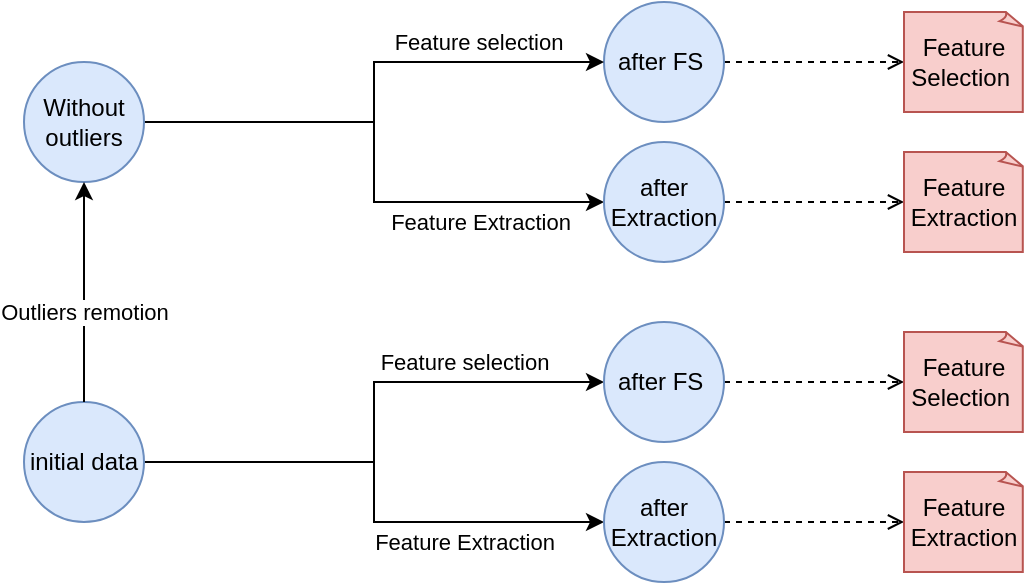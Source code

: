 <mxfile version="13.10.4" type="github"><diagram id="C1PJuX5tCt2vGxhJqiDe" name="Page-1"><mxGraphModel dx="946" dy="645" grid="1" gridSize="10" guides="1" tooltips="1" connect="1" arrows="1" fold="1" page="1" pageScale="1" pageWidth="827" pageHeight="1169" math="0" shadow="0"><root><mxCell id="0"/><mxCell id="1" parent="0"/><mxCell id="jE_7edmESBOcZlCv-IzX-11" style="edgeStyle=orthogonalEdgeStyle;rounded=0;orthogonalLoop=1;jettySize=auto;html=1;" edge="1" parent="1" source="CkfNhNpMdFxF0ozeZBZx-1" target="jE_7edmESBOcZlCv-IzX-4"><mxGeometry relative="1" as="geometry"/></mxCell><mxCell id="jE_7edmESBOcZlCv-IzX-12" style="edgeStyle=orthogonalEdgeStyle;rounded=0;orthogonalLoop=1;jettySize=auto;html=1;entryX=0;entryY=0.5;entryDx=0;entryDy=0;" edge="1" parent="1" source="CkfNhNpMdFxF0ozeZBZx-1" target="jE_7edmESBOcZlCv-IzX-7"><mxGeometry relative="1" as="geometry"/></mxCell><mxCell id="CkfNhNpMdFxF0ozeZBZx-1" value="initial data" style="ellipse;whiteSpace=wrap;html=1;aspect=fixed;fillColor=#dae8fc;strokeColor=#6c8ebf;" parent="1" vertex="1"><mxGeometry x="120" y="260" width="60" height="60" as="geometry"/></mxCell><mxCell id="CkfNhNpMdFxF0ozeZBZx-13" style="edgeStyle=orthogonalEdgeStyle;rounded=0;orthogonalLoop=1;jettySize=auto;html=1;dashed=1;endArrow=open;endFill=0;entryX=0;entryY=0.5;entryDx=0;entryDy=0;entryPerimeter=0;" parent="1" source="CkfNhNpMdFxF0ozeZBZx-14" target="CkfNhNpMdFxF0ozeZBZx-17" edge="1"><mxGeometry relative="1" as="geometry"><mxPoint x="540" y="90" as="targetPoint"/></mxGeometry></mxCell><mxCell id="CkfNhNpMdFxF0ozeZBZx-14" value="after FS&amp;nbsp;" style="ellipse;whiteSpace=wrap;html=1;aspect=fixed;fillColor=#dae8fc;strokeColor=#6c8ebf;" parent="1" vertex="1"><mxGeometry x="410" y="60" width="60" height="60" as="geometry"/></mxCell><mxCell id="CkfNhNpMdFxF0ozeZBZx-17" value="Feature Selection&amp;nbsp;" style="whiteSpace=wrap;html=1;shape=mxgraph.basic.document;fillColor=#f8cecc;strokeColor=#b85450;" parent="1" vertex="1"><mxGeometry x="560" y="65" width="60" height="50" as="geometry"/></mxCell><mxCell id="jE_7edmESBOcZlCv-IzX-9" style="edgeStyle=orthogonalEdgeStyle;rounded=0;orthogonalLoop=1;jettySize=auto;html=1;entryX=0;entryY=0.5;entryDx=0;entryDy=0;" edge="1" parent="1" source="CkfNhNpMdFxF0ozeZBZx-18" target="CkfNhNpMdFxF0ozeZBZx-14"><mxGeometry relative="1" as="geometry"/></mxCell><mxCell id="jE_7edmESBOcZlCv-IzX-13" value="Feature selection" style="edgeLabel;html=1;align=center;verticalAlign=middle;resizable=0;points=[];" vertex="1" connectable="0" parent="jE_7edmESBOcZlCv-IzX-9"><mxGeometry x="0.312" y="2" relative="1" as="geometry"><mxPoint x="26" y="-8" as="offset"/></mxGeometry></mxCell><mxCell id="jE_7edmESBOcZlCv-IzX-10" style="edgeStyle=orthogonalEdgeStyle;rounded=0;orthogonalLoop=1;jettySize=auto;html=1;entryX=0;entryY=0.5;entryDx=0;entryDy=0;" edge="1" parent="1" source="CkfNhNpMdFxF0ozeZBZx-18" target="CkfNhNpMdFxF0ozeZBZx-30"><mxGeometry relative="1" as="geometry"/></mxCell><mxCell id="jE_7edmESBOcZlCv-IzX-14" value="Feature Extraction" style="edgeLabel;html=1;align=center;verticalAlign=middle;resizable=0;points=[];" vertex="1" connectable="0" parent="jE_7edmESBOcZlCv-IzX-10"><mxGeometry x="0.646" y="-2" relative="1" as="geometry"><mxPoint x="-14" y="8" as="offset"/></mxGeometry></mxCell><mxCell id="CkfNhNpMdFxF0ozeZBZx-18" value="Without outliers" style="ellipse;whiteSpace=wrap;html=1;aspect=fixed;fillColor=#dae8fc;strokeColor=#6c8ebf;" parent="1" vertex="1"><mxGeometry x="120" y="90" width="60" height="60" as="geometry"/></mxCell><mxCell id="CkfNhNpMdFxF0ozeZBZx-19" value="" style="endArrow=classic;html=1;exitX=0.5;exitY=0;exitDx=0;exitDy=0;entryX=0.5;entryY=1;entryDx=0;entryDy=0;" parent="1" source="CkfNhNpMdFxF0ozeZBZx-1" target="CkfNhNpMdFxF0ozeZBZx-18" edge="1"><mxGeometry width="50" height="50" relative="1" as="geometry"><mxPoint x="480" y="240" as="sourcePoint"/><mxPoint x="530" y="190" as="targetPoint"/></mxGeometry></mxCell><mxCell id="CkfNhNpMdFxF0ozeZBZx-20" value="Outliers remotion" style="edgeLabel;html=1;align=center;verticalAlign=middle;resizable=0;points=[];rotation=0;" parent="CkfNhNpMdFxF0ozeZBZx-19" vertex="1" connectable="0"><mxGeometry x="-0.167" relative="1" as="geometry"><mxPoint y="1.0" as="offset"/></mxGeometry></mxCell><mxCell id="CkfNhNpMdFxF0ozeZBZx-29" style="edgeStyle=orthogonalEdgeStyle;rounded=0;orthogonalLoop=1;jettySize=auto;html=1;dashed=1;endArrow=open;endFill=0;" parent="1" source="CkfNhNpMdFxF0ozeZBZx-30" target="CkfNhNpMdFxF0ozeZBZx-45" edge="1"><mxGeometry relative="1" as="geometry"/></mxCell><mxCell id="CkfNhNpMdFxF0ozeZBZx-30" value="after Extraction" style="ellipse;whiteSpace=wrap;html=1;aspect=fixed;fillColor=#dae8fc;strokeColor=#6c8ebf;" parent="1" vertex="1"><mxGeometry x="410" y="130" width="60" height="60" as="geometry"/></mxCell><mxCell id="CkfNhNpMdFxF0ozeZBZx-45" value="Feature Extraction" style="whiteSpace=wrap;html=1;shape=mxgraph.basic.document;fillColor=#f8cecc;strokeColor=#b85450;" parent="1" vertex="1"><mxGeometry x="560" y="135" width="60" height="50" as="geometry"/></mxCell><mxCell id="jE_7edmESBOcZlCv-IzX-3" style="edgeStyle=orthogonalEdgeStyle;rounded=0;orthogonalLoop=1;jettySize=auto;html=1;dashed=1;endArrow=open;endFill=0;entryX=0;entryY=0.5;entryDx=0;entryDy=0;entryPerimeter=0;" edge="1" parent="1" source="jE_7edmESBOcZlCv-IzX-4" target="jE_7edmESBOcZlCv-IzX-5"><mxGeometry relative="1" as="geometry"><mxPoint x="550" y="250" as="targetPoint"/></mxGeometry></mxCell><mxCell id="jE_7edmESBOcZlCv-IzX-4" value="after FS&amp;nbsp;" style="ellipse;whiteSpace=wrap;html=1;aspect=fixed;fillColor=#dae8fc;strokeColor=#6c8ebf;" vertex="1" parent="1"><mxGeometry x="410" y="220" width="60" height="60" as="geometry"/></mxCell><mxCell id="jE_7edmESBOcZlCv-IzX-5" value="Feature Selection&amp;nbsp;" style="whiteSpace=wrap;html=1;shape=mxgraph.basic.document;fillColor=#f8cecc;strokeColor=#b85450;" vertex="1" parent="1"><mxGeometry x="560" y="225" width="60" height="50" as="geometry"/></mxCell><mxCell id="jE_7edmESBOcZlCv-IzX-6" style="edgeStyle=orthogonalEdgeStyle;rounded=0;orthogonalLoop=1;jettySize=auto;html=1;dashed=1;endArrow=open;endFill=0;" edge="1" parent="1" source="jE_7edmESBOcZlCv-IzX-7" target="jE_7edmESBOcZlCv-IzX-8"><mxGeometry relative="1" as="geometry"/></mxCell><mxCell id="jE_7edmESBOcZlCv-IzX-7" value="after Extraction" style="ellipse;whiteSpace=wrap;html=1;aspect=fixed;fillColor=#dae8fc;strokeColor=#6c8ebf;" vertex="1" parent="1"><mxGeometry x="410" y="290" width="60" height="60" as="geometry"/></mxCell><mxCell id="jE_7edmESBOcZlCv-IzX-8" value="Feature Extraction" style="whiteSpace=wrap;html=1;shape=mxgraph.basic.document;fillColor=#f8cecc;strokeColor=#b85450;" vertex="1" parent="1"><mxGeometry x="560" y="295" width="60" height="50" as="geometry"/></mxCell><mxCell id="jE_7edmESBOcZlCv-IzX-15" value="Feature selection" style="edgeLabel;html=1;align=center;verticalAlign=middle;resizable=0;points=[];" vertex="1" connectable="0" parent="1"><mxGeometry x="340" y="240" as="geometry"/></mxCell><mxCell id="jE_7edmESBOcZlCv-IzX-16" value="Feature Extraction" style="edgeLabel;html=1;align=center;verticalAlign=middle;resizable=0;points=[];" vertex="1" connectable="0" parent="1"><mxGeometry x="340" y="330" as="geometry"/></mxCell></root></mxGraphModel></diagram></mxfile>